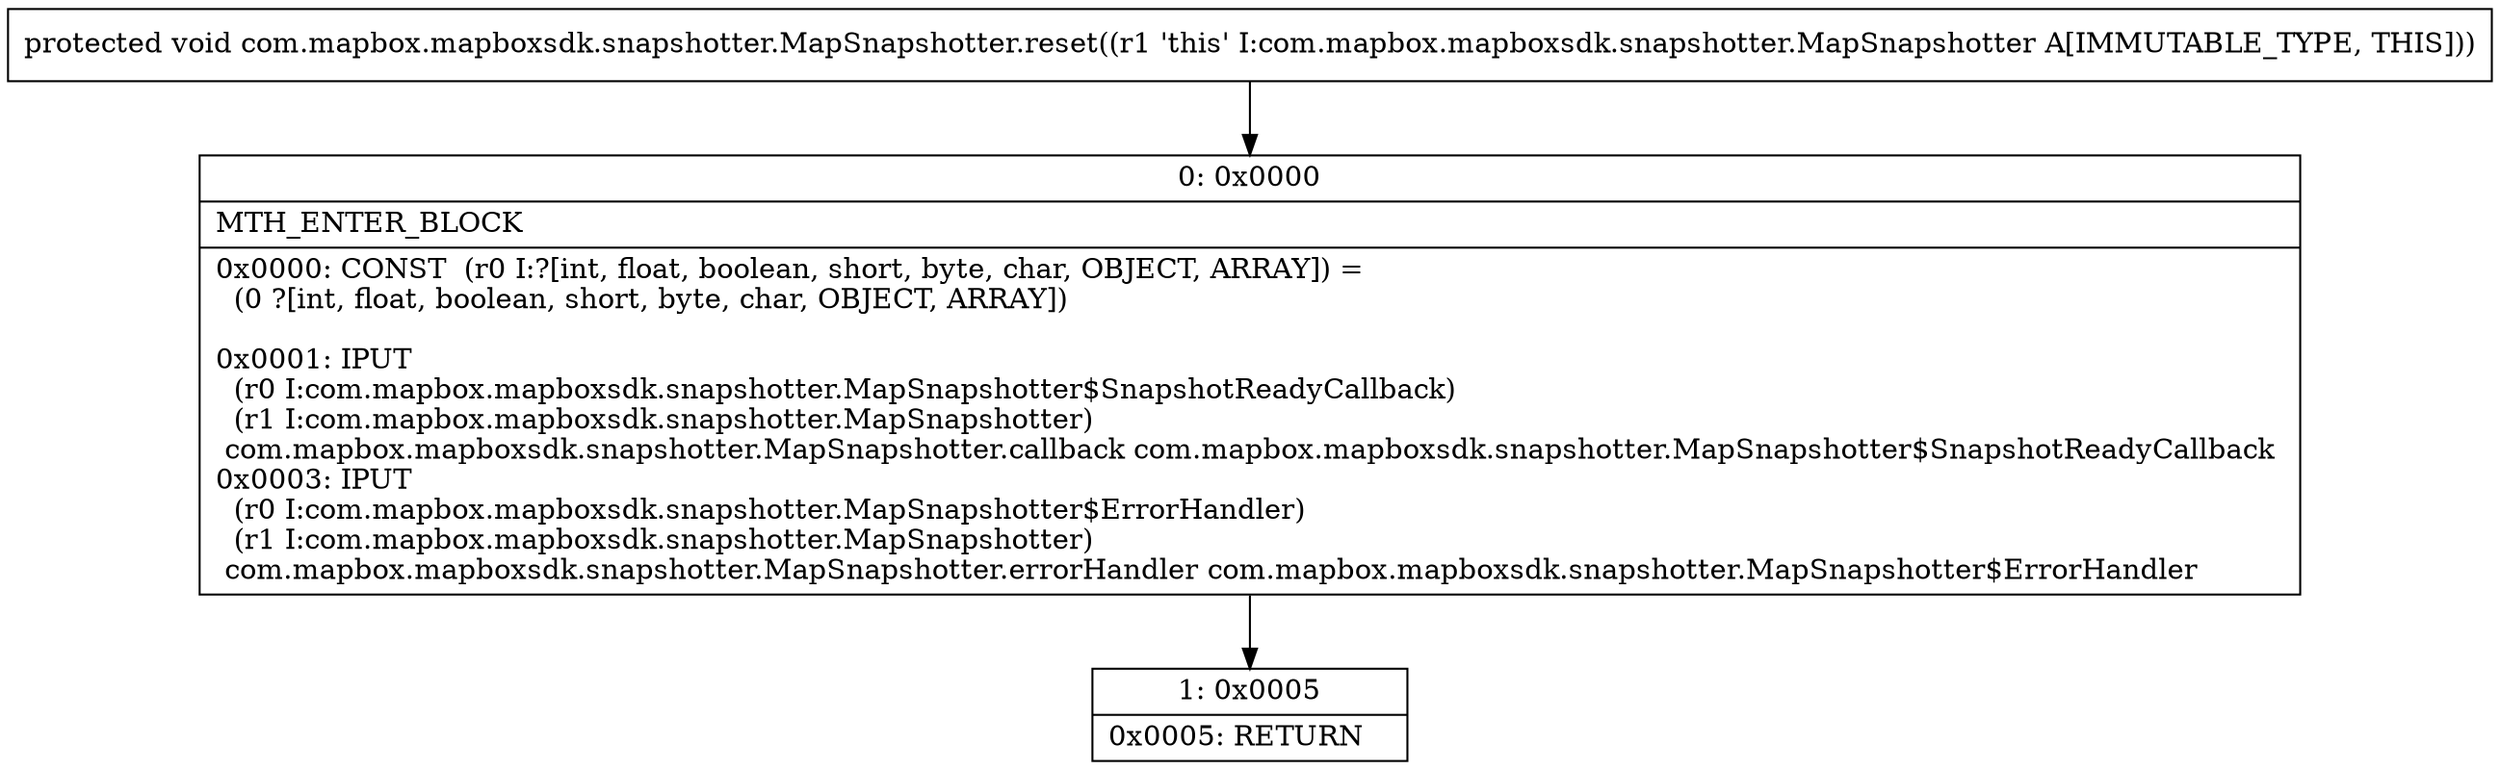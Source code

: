 digraph "CFG forcom.mapbox.mapboxsdk.snapshotter.MapSnapshotter.reset()V" {
Node_0 [shape=record,label="{0\:\ 0x0000|MTH_ENTER_BLOCK\l|0x0000: CONST  (r0 I:?[int, float, boolean, short, byte, char, OBJECT, ARRAY]) = \l  (0 ?[int, float, boolean, short, byte, char, OBJECT, ARRAY])\l \l0x0001: IPUT  \l  (r0 I:com.mapbox.mapboxsdk.snapshotter.MapSnapshotter$SnapshotReadyCallback)\l  (r1 I:com.mapbox.mapboxsdk.snapshotter.MapSnapshotter)\l com.mapbox.mapboxsdk.snapshotter.MapSnapshotter.callback com.mapbox.mapboxsdk.snapshotter.MapSnapshotter$SnapshotReadyCallback \l0x0003: IPUT  \l  (r0 I:com.mapbox.mapboxsdk.snapshotter.MapSnapshotter$ErrorHandler)\l  (r1 I:com.mapbox.mapboxsdk.snapshotter.MapSnapshotter)\l com.mapbox.mapboxsdk.snapshotter.MapSnapshotter.errorHandler com.mapbox.mapboxsdk.snapshotter.MapSnapshotter$ErrorHandler \l}"];
Node_1 [shape=record,label="{1\:\ 0x0005|0x0005: RETURN   \l}"];
MethodNode[shape=record,label="{protected void com.mapbox.mapboxsdk.snapshotter.MapSnapshotter.reset((r1 'this' I:com.mapbox.mapboxsdk.snapshotter.MapSnapshotter A[IMMUTABLE_TYPE, THIS])) }"];
MethodNode -> Node_0;
Node_0 -> Node_1;
}

